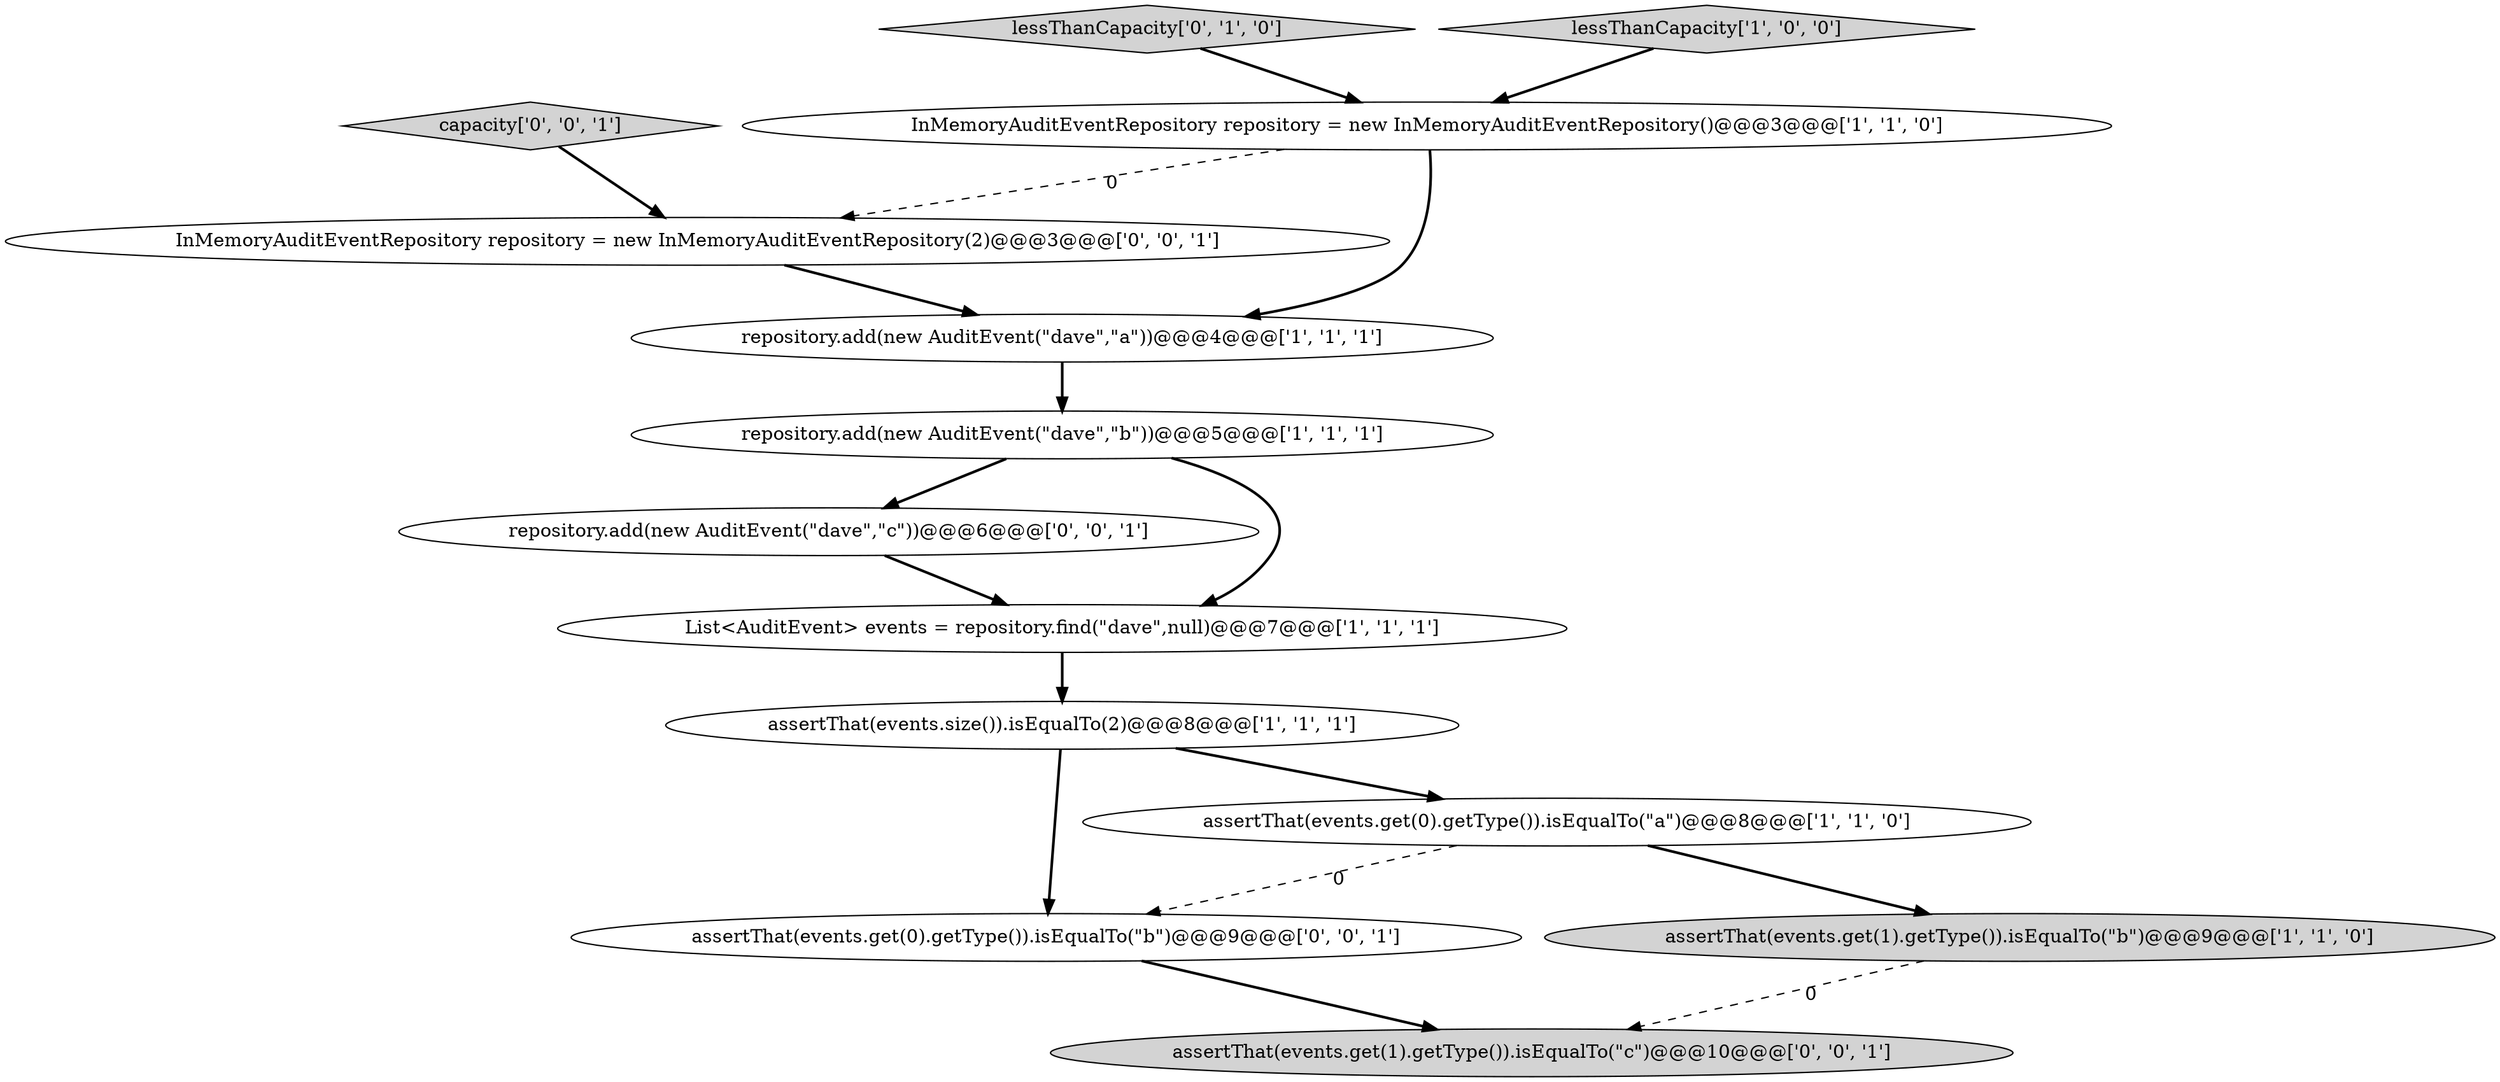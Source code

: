 digraph {
10 [style = filled, label = "repository.add(new AuditEvent(\"dave\",\"c\"))@@@6@@@['0', '0', '1']", fillcolor = white, shape = ellipse image = "AAA0AAABBB3BBB"];
0 [style = filled, label = "InMemoryAuditEventRepository repository = new InMemoryAuditEventRepository()@@@3@@@['1', '1', '0']", fillcolor = white, shape = ellipse image = "AAA0AAABBB1BBB"];
13 [style = filled, label = "capacity['0', '0', '1']", fillcolor = lightgray, shape = diamond image = "AAA0AAABBB3BBB"];
12 [style = filled, label = "assertThat(events.get(0).getType()).isEqualTo(\"b\")@@@9@@@['0', '0', '1']", fillcolor = white, shape = ellipse image = "AAA0AAABBB3BBB"];
11 [style = filled, label = "assertThat(events.get(1).getType()).isEqualTo(\"c\")@@@10@@@['0', '0', '1']", fillcolor = lightgray, shape = ellipse image = "AAA0AAABBB3BBB"];
3 [style = filled, label = "repository.add(new AuditEvent(\"dave\",\"a\"))@@@4@@@['1', '1', '1']", fillcolor = white, shape = ellipse image = "AAA0AAABBB1BBB"];
8 [style = filled, label = "lessThanCapacity['0', '1', '0']", fillcolor = lightgray, shape = diamond image = "AAA0AAABBB2BBB"];
5 [style = filled, label = "lessThanCapacity['1', '0', '0']", fillcolor = lightgray, shape = diamond image = "AAA0AAABBB1BBB"];
1 [style = filled, label = "repository.add(new AuditEvent(\"dave\",\"b\"))@@@5@@@['1', '1', '1']", fillcolor = white, shape = ellipse image = "AAA0AAABBB1BBB"];
9 [style = filled, label = "InMemoryAuditEventRepository repository = new InMemoryAuditEventRepository(2)@@@3@@@['0', '0', '1']", fillcolor = white, shape = ellipse image = "AAA0AAABBB3BBB"];
7 [style = filled, label = "List<AuditEvent> events = repository.find(\"dave\",null)@@@7@@@['1', '1', '1']", fillcolor = white, shape = ellipse image = "AAA0AAABBB1BBB"];
4 [style = filled, label = "assertThat(events.get(1).getType()).isEqualTo(\"b\")@@@9@@@['1', '1', '0']", fillcolor = lightgray, shape = ellipse image = "AAA0AAABBB1BBB"];
6 [style = filled, label = "assertThat(events.get(0).getType()).isEqualTo(\"a\")@@@8@@@['1', '1', '0']", fillcolor = white, shape = ellipse image = "AAA0AAABBB1BBB"];
2 [style = filled, label = "assertThat(events.size()).isEqualTo(2)@@@8@@@['1', '1', '1']", fillcolor = white, shape = ellipse image = "AAA0AAABBB1BBB"];
8->0 [style = bold, label=""];
0->3 [style = bold, label=""];
9->3 [style = bold, label=""];
6->4 [style = bold, label=""];
13->9 [style = bold, label=""];
0->9 [style = dashed, label="0"];
4->11 [style = dashed, label="0"];
3->1 [style = bold, label=""];
5->0 [style = bold, label=""];
1->10 [style = bold, label=""];
7->2 [style = bold, label=""];
1->7 [style = bold, label=""];
2->6 [style = bold, label=""];
10->7 [style = bold, label=""];
6->12 [style = dashed, label="0"];
2->12 [style = bold, label=""];
12->11 [style = bold, label=""];
}
